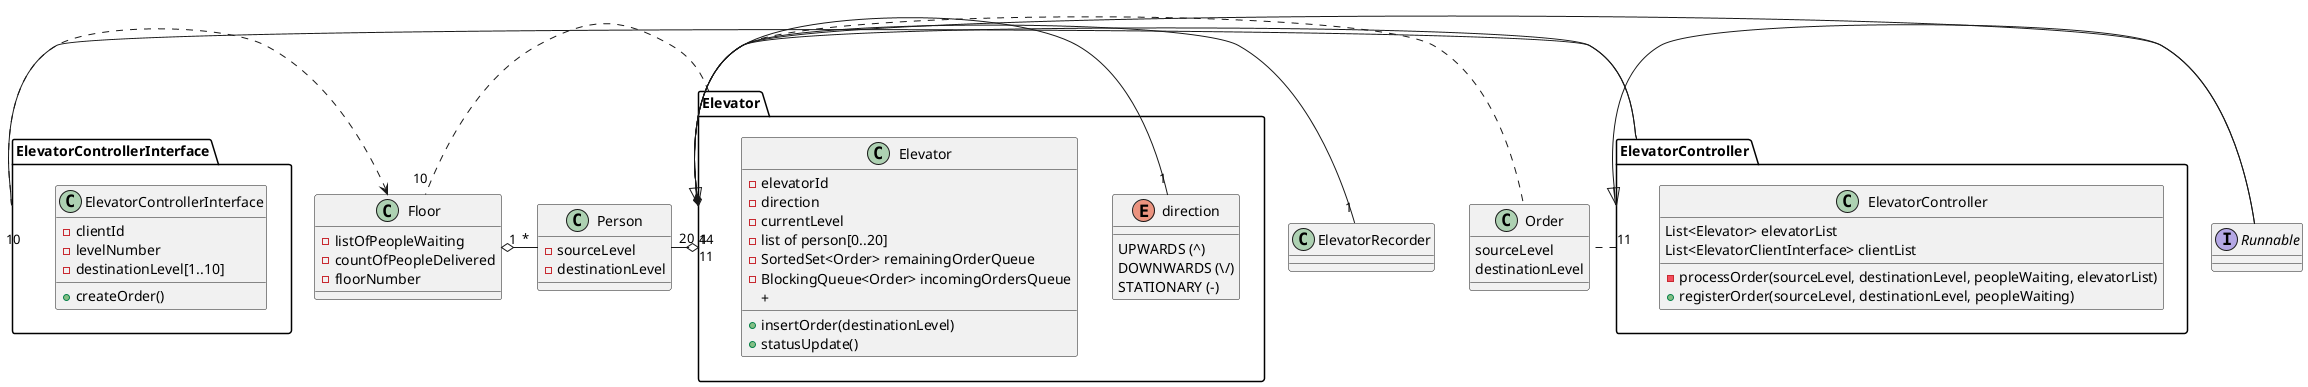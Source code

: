 @startuml

package ElevatorControllerInterface {
  class ElevatorControllerInterface{
    - clientId
    - levelNumber
    - destinationLevel[1..10]
    + createOrder()
  }
}

ElevatorControllerInterface .> Floor

Elevator "1" . "10" Floor

class Floor {
    - listOfPeopleWaiting
    - countOfPeopleDelivered
    - floorNumber
}

class Person {
  - sourceLevel
  - destinationLevel
}

package "Elevator" {

  class Elevator {
    - elevatorId
    - direction
    - currentLevel
    - list of person[0..20]
    - SortedSet<Order> remainingOrderQueue
    - BlockingQueue<Order> incomingOrdersQueue
    + insertOrder(destinationLevel)
    + statusUpdate()
    +
  }
  
  enum direction {
    UPWARDS (^)
    DOWNWARDS (\/)
    STATIONARY (-)
  }

}

package ElevatorController {
  class ElevatorController {
    List<Elevator> elevatorList
    List<ElevatorClientInterface> clientList
    - processOrder(sourceLevel, destinationLevel, peopleWaiting, elevatorList)
    + registerOrder(sourceLevel, destinationLevel, peopleWaiting)
  }
}

class ElevatorRecorder {

}

ElevatorRecorder "1" -* "4" Elevator

class Order {
  sourceLevel
  destinationLevel
}
Elevator . Order
ElevatorController . Order


ElevatorController "1" - "4" Elevator
ElevatorController "1" - "10" ElevatorControllerInterface

Elevator "1" - "1" direction
Elevator "1" o- "20" Person
Floor "1" o- "*" Person

interface Runnable
Runnable -|> Elevator
Runnable -|> ElevatorController


@enduml